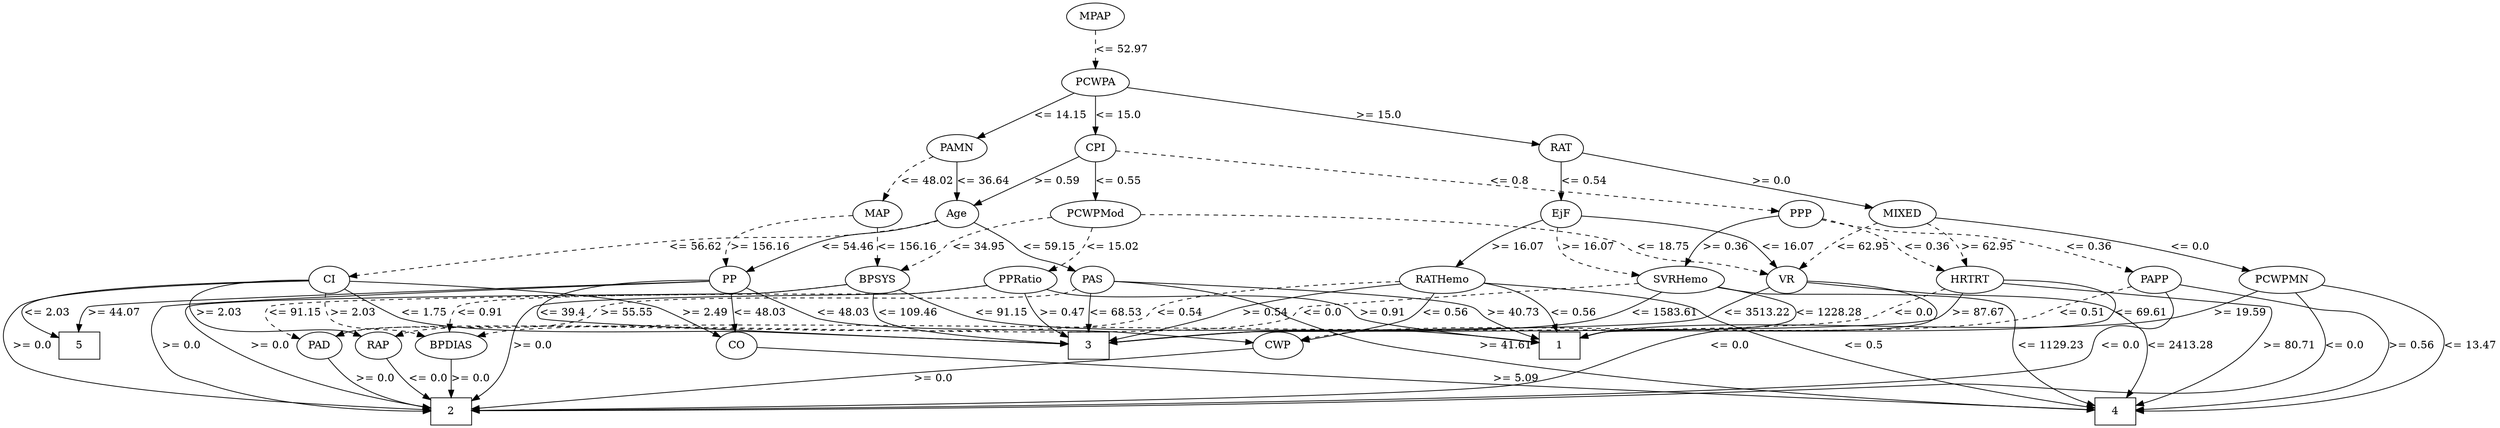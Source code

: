 strict digraph G {
	graph [bb="0,0,2689.6,558"];
	node [label="\N"];
	1	[height=0.5,
		pos="1685.6,105",
		shape=box,
		width=0.75];
	2	[height=0.5,
		pos="484.62,18",
		shape=box,
		width=0.75];
	3	[height=0.5,
		pos="1177.6,105",
		shape=box,
		width=0.75];
	4	[height=0.5,
		pos="2291.6,18",
		shape=box,
		width=0.75];
	5	[height=0.5,
		pos="86.619,105",
		shape=box,
		width=0.75];
	RAP	[height=0.5,
		pos="396.62,105",
		width=0.77778];
	RAP -> 2	[label="<= 0.0",
		lp="461.62,61.5",
		op="<=",
		param=0.0,
		pos="e,462.78,36.274 409.81,88.632 418.74,78.482 431,65.062 442.62,54 446.47,50.331 450.65,46.59 454.83,42.985",
		style=solid];
	PAS	[height=0.5,
		pos="1185.6,192",
		width=0.75];
	PAS -> 1	[label=">= 40.73",
		lp="1633.6,148.5",
		op=">=",
		param=40.73,
		pos="e,1658.6,116.56 1212.6,190.49 1291,188.72 1517.6,181.47 1586.6,156 1597.4,152.03 1597.7,146.71 1607.6,141 1620.8,133.45 1635.9,126.35 \
1649.2,120.54",
		style=solid];
	PAS -> 3	[label="<= 68.53",
		lp="1204.6,148.5",
		op="<=",
		param=68.53,
		pos="e,1177.2,123.17 1181.6,174 1180.4,168.31 1179.3,161.91 1178.6,156 1177.8,148.69 1177.4,140.75 1177.3,133.39",
		style=solid];
	PAS -> 4	[label=">= 41.61",
		lp="1623.6,105",
		op=">=",
		param=41.61,
		pos="e,2264.6,20.069 1212.4,188.37 1248.3,184.28 1313.7,174.81 1366.6,156 1379.9,151.27 1381.5,146.18 1394.6,141 1481.5,106.73 1505.7,\
103.61 1597.6,87 1846.1,42.082 2150.4,25.217 2254.6,20.511",
		style=solid];
	PAD	[height=0.5,
		pos="321.62,105",
		width=0.79437];
	PAS -> PAD	[label=">= 55.55",
		lp="683.62,148.5",
		op=">=",
		param=55.55,
		pos="e,342.85,117.09 1165.6,179.8 1160.5,177.46 1155,175.31 1149.6,174 1043.3,148.11 760.3,193.76 657.62,156 647.52,152.29 648.66,144.85 \
638.62,141 522.61,96.489 480.24,152.84 359.62,123 357.16,122.39 354.67,121.63 352.19,120.78",
		style=dashed];
	PAD -> 2	[label=">= 0.0",
		lp="404.62,61.5",
		op=">=",
		param=0.0,
		pos="e,457.57,25.989 336.92,89.72 349.29,78.768 367.57,63.897 385.62,54 405.22,43.253 428.76,34.771 447.96,28.85",
		style=solid];
	PAMN	[height=0.5,
		pos="1036.6,366",
		width=1.0139];
	MAP	[height=0.5,
		pos="953.62,279",
		width=0.84854];
	PAMN -> MAP	[label="<= 48.02",
		lp="1006.6,322.5",
		op="<=",
		param=48.02,
		pos="e,960.01,296.68 1011.2,352.81 1000.8,346.95 989.25,339.2 980.62,330 974.05,323 968.57,314.09 964.3,305.74",
		style=dashed];
	Age	[height=0.5,
		pos="1036.6,279",
		width=0.75];
	PAMN -> Age	[label="<= 36.64",
		lp="1062.6,322.5",
		op="<=",
		param=36.64,
		pos="e,1036.6,297.18 1036.6,347.8 1036.6,336.16 1036.6,320.55 1036.6,307.24",
		style=solid];
	BPSYS	[height=0.5,
		pos="953.62,192",
		width=1.0471];
	MAP -> BPSYS	[label="<= 156.16",
		lp="982.62,235.5",
		op="<=",
		param=156.16,
		pos="e,953.62,210.18 953.62,260.8 953.62,249.16 953.62,233.55 953.62,220.24",
		style=dashed];
	PP	[height=0.5,
		pos="797.62,192",
		width=0.75];
	MAP -> PP	[label=">= 156.16",
		lp="827.62,235.5",
		op=">=",
		param=156.16,
		pos="e,793.07,210.1 923.54,275.53 883.01,271.51 814.14,262.02 798.62,243 793.45,236.66 791.95,228.22 792.12,220.07",
		style=dashed];
	Age -> PAS	[label="<= 59.15",
		lp="1132.6,235.5",
		op="<=",
		param=59.15,
		pos="e,1164.4,203.23 1055.2,265.66 1065,259.08 1077.1,250.77 1087.6,243 1096.3,236.62 1097.3,233.46 1106.6,228 1124.5,217.48 1130.7,218.43 \
1149.6,210 1151.4,209.2 1153.3,208.37 1155.1,207.52",
		style=solid];
	CI	[height=0.5,
		pos="363.62,192",
		width=0.75];
	Age -> CI	[label="<= 56.62",
		lp="762.62,235.5",
		op="<=",
		param=56.62,
		pos="e,389.78,197.09 1015.2,268.02 1008.4,265.29 1000.8,262.63 993.62,261 881.96,235.65 850.53,254.61 736.62,243 612.6,230.36 466.26,\
208.79 399.75,198.62",
		style=dashed];
	Age -> PP	[label="<= 54.46",
		lp="923.62,235.5",
		op="<=",
		param=54.46,
		pos="e,816.84,204.64 1014.6,268.35 1007.9,265.7 1000.6,263 993.62,261 951.91,248.97 938.76,256.84 897.62,243 872.21,234.45 845.11,220.57 \
825.54,209.6",
		style=solid];
	CWP	[height=0.5,
		pos="1383.6,105",
		width=0.84854];
	CWP -> 2	[label=">= 0.0",
		lp="1031.6,61.5",
		op=">=",
		param=0.0,
		pos="e,511.77,21.467 1353.8,100.96 1319.9,97.513 1262.8,91.75 1213.6,87 948.53,61.382 629.04,32.148 521.77,22.377",
		style=solid];
	PCWPMod	[height=0.5,
		pos="1184.6,279",
		width=1.4444];
	PCWPMod -> BPSYS	[label="<= 34.95",
		lp="1057.6,235.5",
		op="<=",
		param=34.95,
		pos="e,977.32,206.1 1135.9,272.47 1104.9,267.62 1064.6,258.77 1031.6,243 1021.9,238.35 1021.5,234.09 1012.6,228 1004.2,222.24 994.89,\
216.44 986.15,211.25",
		style=dashed];
	VR	[height=0.5,
		pos="1948.6,192",
		width=0.75];
	PCWPMod -> VR	[label="<= 18.75",
		lp="1798.6,235.5",
		op="<=",
		param=18.75,
		pos="e,1922.8,197.92 1236.8,277.68 1357.2,276.46 1651.1,270.65 1745.6,243 1758.8,239.14 1759.7,232.73 1772.6,228 1779.2,225.59 1863.3,\
209.31 1912.8,199.83",
		style=dashed];
	PPRatio	[height=0.5,
		pos="1100.6,192",
		width=1.1013];
	PCWPMod -> PPRatio	[label="<= 15.02",
		lp="1197.6,235.5",
		op="<=",
		param=15.02,
		pos="e,1129.5,204.49 1180,260.7 1176.6,250.28 1171,237.28 1162.6,228 1155.9,220.59 1147.2,214.36 1138.5,209.32",
		style=dashed];
	BPSYS -> 1	[label="<= 91.15",
		lp="1086.6,148.5",
		op="<=",
		param=91.15,
		pos="e,1658.5,109.72 976.02,177.28 997.02,165.23 1029.7,148.48 1060.6,141 1163.5,116.1 1431.1,131.01 1536.6,123 1574.8,120.1 1618.3,114.92 \
1648.4,111.04",
		style=solid];
	BPSYS -> 2	[label=">= 0.0",
		lp="264.62,105",
		op=">=",
		param=0.0,
		pos="e,457.45,20.442 918.82,185.02 894.93,181.17 862.45,176.45 833.62,174 799.17,171.07 235.71,180.8 211.62,156 200.75,144.81 223.82,\
103.45 245.62,87 306.38,41.145 396.92,26.197 447.33,21.334",
		style=solid];
	BPSYS -> 3	[label="<= 109.46",
		lp="983.62,148.5",
		op="<=",
		param=109.46,
		pos="e,1150.4,106.1 948.87,173.73 947.05,163.05 946.97,149.77 954.62,141 978.33,113.83 1083.2,107.64 1140.3,106.3",
		style=solid];
	BPSYS -> PAD	[label="<= 91.15",
		lp="328.62,148.5",
		op="<=",
		param=91.15,
		pos="e,308.22,121.27 918.81,185.07 894.92,181.24 862.44,176.52 833.62,174 804.21,171.43 323.13,177.22 302.62,156 295.75,148.89 297.88,\
139.04 302.72,129.96",
		style=dashed];
	VR -> 2	[label="<= 0.0",
		lp="1875.6,105",
		op="<=",
		param=0.0,
		pos="e,511.92,18.796 1975.6,189.65 2022.8,186.36 2112.4,175.49 2080.6,141 2063.7,122.65 1881.1,127.83 1856.6,123 1757.7,103.5 1739.9,\
71.024 1640.6,54 1418.2,15.879 695.05,17.719 522.05,18.734",
		style=solid];
	VR -> 3	[label="<= 3513.22",
		lp="1893.1,148.5",
		op="<=",
		param=3513.22,
		pos="e,1204.9,109.34 1926.2,181.78 1892.5,167.95 1831.3,143.23 1820.6,141 1716.8,119.4 1449.4,130.41 1343.6,123 1299.4,119.91 1248.8,\
114.44 1215.2,110.54",
		style=solid];
	VR -> 4	[label="<= 2413.28",
		lp="2353.1,105",
		op="<=",
		param=2413.28,
		pos="e,2302.3,36.33 1974.9,187.29 2001.4,183.64 2043.3,178.04 2079.6,174 2166.1,164.4 2194,188.68 2274.6,156 2285.5,151.61 2310.6,133.55 \
2315.6,123 2327.5,98.105 2317.5,66.97 2307,45.285",
		style=solid];
	PPRatio -> 1	[label=">= 0.91",
		lp="1494.1,148.5",
		op=">=",
		param=0.91,
		pos="e,1658.4,108.74 1129.5,179.5 1136,177.32 1143,175.32 1149.6,174 1215.8,160.82 1389.6,180 1452.6,156 1462.7,152.17 1461.8,145.34 \
1471.6,141 1502.6,127.33 1595.8,115.58 1648.4,109.81",
		style=solid];
	PPRatio -> 2	[label=">= 0.0",
		lp="574.62,105",
		op=">=",
		param=0.0,
		pos="e,508.19,36.184 1065.1,183.86 1046.1,180.3 1022.2,176.29 1000.6,174 954.72,169.12 625.09,179.92 585.62,156 540.83,128.86 560.37,\
94.048 526.62,54 523.42,50.208 519.78,46.505 516.01,43.014",
		style=solid];
	PPRatio -> 3	[label=">= 0.47",
		lp="1150.1,148.5",
		op=">=",
		param=0.47,
		pos="e,1150.6,121.55 1107.4,174.02 1112.1,163.71 1119,150.72 1127.6,141 1131.9,136.17 1137,131.65 1142.3,127.58",
		style=solid];
	BPDIAS	[height=0.5,
		pos="484.62,105",
		width=1.1735];
	PPRatio -> BPDIAS	[label="<= 0.91",
		lp="523.12,148.5",
		op="<=",
		param=0.91,
		pos="e,485.29,123.23 1065.1,183.79 1046.1,180.22 1022.2,176.21 1000.6,174 972.97,171.16 522.77,172.79 500.62,156 493.41,150.54 489.39,\
141.8 487.16,133.15",
		style=dashed];
	PCWPA	[height=0.5,
		pos="1184.6,453",
		width=1.1555];
	PCWPA -> PAMN	[label="<= 14.15",
		lp="1144.6,409.5",
		op="<=",
		param=14.15,
		pos="e,1059.7,380.28 1160.5,438.15 1135.5,423.78 1096.2,401.23 1068.6,385.38",
		style=solid];
	CPI	[height=0.5,
		pos="1184.6,366",
		width=0.75];
	PCWPA -> CPI	[label="<= 15.0",
		lp="1207.1,409.5",
		op="<=",
		param=15.0,
		pos="e,1184.6,384.18 1184.6,434.8 1184.6,423.16 1184.6,407.55 1184.6,394.24",
		style=solid];
	RAT	[height=0.5,
		pos="1692.6,366",
		width=0.76389];
	PCWPA -> RAT	[label=">= 15.0",
		lp="1491.1,409.5",
		op=">=",
		param=15.0,
		pos="e,1666.2,371.42 1222.8,445.61 1317.7,429.74 1563.1,388.66 1656.2,373.1",
		style=solid];
	CPI -> Age	[label=">= 0.59",
		lp="1141.1,322.5",
		op=">=",
		param=0.59,
		pos="e,1056.7,291.55 1164.7,353.54 1139.2,338.9 1094.9,313.46 1065.7,296.67",
		style=solid];
	CPI -> PCWPMod	[label="<= 0.55",
		lp="1207.1,322.5",
		op="<=",
		param=0.55,
		pos="e,1184.6,297.18 1184.6,347.8 1184.6,336.16 1184.6,320.55 1184.6,307.24",
		style=solid];
	PPP	[height=0.5,
		pos="1906.6,279",
		width=0.75];
	CPI -> PPP	[label="<= 0.8",
		lp="1607.6,322.5",
		op="<=",
		param=0.8,
		pos="e,1880.2,283.11 1211.2,361.87 1321.4,348.9 1743.2,299.24 1870.2,284.29",
		style=dashed];
	MIXED	[height=0.5,
		pos="2056.6,279",
		width=1.125];
	RAT -> MIXED	[label=">= 0.0",
		lp="1914.6,322.5",
		op=">=",
		param=0.0,
		pos="e,2021.7,288.16 1718.2,359.02 1779.4,344.74 1934.7,308.47 2011.8,290.47",
		style=solid];
	EjF	[height=0.5,
		pos="1692.6,279",
		width=0.75];
	RAT -> EjF	[label="<= 0.54",
		lp="1715.1,322.5",
		op="<=",
		param=0.54,
		pos="e,1692.6,297.18 1692.6,347.8 1692.6,336.16 1692.6,320.55 1692.6,307.24",
		style=solid];
	PCWPMN	[height=0.5,
		pos="2477.6,192",
		width=1.3902];
	PCWPMN -> 1	[label=">= 19.59",
		lp="2419.6,148.5",
		op=">=",
		param=19.59,
		pos="e,1713,117.56 2448.5,177.25 2421.3,165.17 2379.2,148.4 2340.6,141 2075.1,90.005 1998.2,173.61 1732.6,123 1729.4,122.38 1726.1,121.57 \
1722.8,120.64",
		style=solid];
	PCWPMN -> 2	[label="<= 0.0",
		lp="2542.6,105",
		op="<=",
		param=0.0,
		pos="e,511.89,19.12 2492.6,174.49 2511.2,152.03 2537.7,111.82 2514.6,87 2443.7,10.886 2151.5,58.833 2047.6,54 1438.8,25.689 695.48,20.115 \
522.03,19.173",
		style=solid];
	PCWPMN -> 4	[label="<= 13.47",
		lp="2663.6,105",
		op="<=",
		param=13.47,
		pos="e,2318.7,19.532 2519.7,181.9 2575,167.77 2661.9,136.9 2632.6,87 2602,34.869 2410.7,22.687 2328.8,19.853",
		style=solid];
	CO	[height=0.5,
		pos="803.62,105",
		width=0.75];
	CO -> 4	[label=">= 5.09",
		lp="1643.1,61.5",
		op=">=",
		param=5.09,
		pos="e,2264.4,20.329 830.41,102.27 932.9,95.682 1309.9,71.611 1620.6,54 1862.2,40.309 2152.8,25.828 2254.4,20.824",
		style=solid];
	CI -> 2	[label=">= 0.0",
		lp="31.619,105",
		op=">=",
		param=0.0,
		pos="e,457.36,20.773 336.67,190.02 259.94,186.98 44.3,176.66 20.619,156 -2.6452,135.71 -6.4643,111.27 12.619,87 39.518,52.793 340.6,28.907 \
447.36,21.462",
		style=solid];
	CI -> 3	[label="<= 1.75",
		lp="463.12,148.5",
		op="<=",
		param=1.75,
		pos="e,1150.5,107.41 381.14,178.06 399.73,164.63 428.1,145.02 440.62,141 525.13,113.88 750.96,127.23 839.62,123 948.91,117.79 1078.1,\
111.16 1140.3,107.94",
		style=solid];
	CI -> 5	[label="<= 2.03",
		lp="51.119,148.5",
		op="<=",
		param=2.03,
		pos="e,59.395,116.43 336.51,190.21 260.42,187.71 49.119,178.75 28.619,156 17.025,143.13 32.255,130.41 50.009,121.02",
		style=solid];
	CI -> RAP	[label=">= 2.03",
		lp="244.12,148.5",
		op=">=",
		param=2.03,
		pos="e,375.52,117.02 336.39,190.31 286.45,188.12 188.25,179 221.62,141 242.02,117.76 329.9,131.55 359.62,123 361.77,122.38 363.96,121.65 \
366.14,120.86",
		style=solid];
	CI -> CO	[label=">= 2.49",
		lp="769.12,148.5",
		op=">=",
		param=2.49,
		pos="e,786,118.66 390.55,189.72 461.69,186.11 653.3,174.88 713.62,156 736.57,148.82 760.26,135.37 777.57,124.23",
		style=solid];
	CI -> BPDIAS	[label=">= 2.03",
		lp="387.12,148.5",
		op=">=",
		param=2.03,
		pos="e,452.89,116.94 359.18,173.98 357.48,163.41 357.41,150.14 364.62,141 384.25,116.12 403.24,132.02 433.62,123 436.75,122.07 439.98,\
121.08 443.22,120.06",
		style=dashed];
	BPDIAS -> 2	[label=">= 0.0",
		lp="503.62,61.5",
		op=">=",
		param=0.0,
		pos="e,484.62,36.175 484.62,86.799 484.62,75.163 484.62,59.548 484.62,46.237",
		style=solid];
	SVRHemo	[height=0.5,
		pos="1798.6,192",
		width=1.3902];
	SVRHemo -> 1	[label="<= 1228.28",
		lp="1968.1,148.5",
		op="<=",
		param=1228.28,
		pos="e,1713.1,117.28 1844.9,184.97 1879.2,179.45 1921.8,169.99 1932.6,156 1936.7,150.72 1937.1,145.92 1932.6,141 1902.5,108.06 1776.2,\
132.67 1732.6,123 1729.4,122.29 1726.1,121.41 1722.8,120.43",
		style=solid];
	SVRHemo -> 3	[label="<= 1583.61",
		lp="1784.1,148.5",
		op="<=",
		param=1583.61,
		pos="e,1204.9,109.25 1780.4,174.95 1765.9,163.19 1744.4,148.09 1722.6,141 1642.4,114.9 1427.7,129.3 1343.6,123 1299.4,119.69 1248.8,114.27 \
1215.2,110.44",
		style=solid];
	SVRHemo -> 4	[label="<= 1129.23",
		lp="2219.1,105",
		op="<=",
		param=1129.23,
		pos="e,2264.6,30.728 1842.9,183.61 1864,180.29 1889.5,176.56 1912.6,174 1939.9,170.98 2136.5,172.13 2158.6,156 2185.4,136.52 2165.5,112.51 \
2186.6,87 2205.1,64.591 2233,47.023 2255.4,35.361",
		style=solid];
	SVRHemo -> RAP	[label="<= 0.0",
		lp="1429.6,148.5",
		op="<=",
		param=0.0,
		pos="e,417.22,117.27 1751,186.33 1715.2,182.84 1664.8,178.01 1620.6,174 1574,169.77 1454.2,173.24 1410.6,156 1400.6,152.04 1401.7,144.62 \
1391.6,141 1291.4,105.14 537.4,146.73 433.62,123 431.29,122.47 428.94,121.78 426.6,120.99",
		style=dashed];
	MIXED -> VR	[label="<= 62.95",
		lp="2012.6,235.5",
		op="<=",
		param=62.95,
		pos="e,1958,208.95 2026.9,266.77 2013.7,260.91 1998.5,252.89 1986.6,243 1977.9,235.8 1970.1,226.25 1963.8,217.42",
		style=dashed];
	MIXED -> PCWPMN	[label="<= 0.0",
		lp="2388.6,235.5",
		op="<=",
		param=0.0,
		pos="e,2443.8,205.31 2096.2,274.75 2147.5,270.07 2239.5,260.05 2316.6,243 2357.2,234.04 2402.2,219.66 2434.3,208.62",
		style=solid];
	HRTRT	[height=0.5,
		pos="2128.6,192",
		width=1.1013];
	MIXED -> HRTRT	[label=">= 62.95",
		lp="2140.6,235.5",
		op=">=",
		param=62.95,
		pos="e,2123.7,210.02 2081.2,264.64 2090.1,258.89 2099.6,251.52 2106.6,243 2112.3,236.12 2116.7,227.57 2120.1,219.49",
		style=dashed];
	HRTRT -> 1	[label="<= 69.61",
		lp="2310.6,148.5",
		op="<=",
		param=69.61,
		pos="e,1713,117.55 2168.3,189.78 2223.3,186.79 2312,176.49 2277.6,141 2256.6,119.23 1762.4,128.72 1732.6,123 1729.4,122.38 1726.1,121.56 \
1722.8,120.63",
		style=solid];
	HRTRT -> 3	[label=">= 87.67",
		lp="2128.6,148.5",
		op=">=",
		param=87.67,
		pos="e,1204.9,109.45 2119.1,174.22 2111.4,162.57 2099.5,147.94 2084.6,141 2047.3,123.58 1384.7,125.6 1343.6,123 1299.4,120.2 1248.8,114.68 \
1215.2,110.69",
		style=solid];
	HRTRT -> 4	[label=">= 80.71",
		lp="2484.6,105",
		op=">=",
		param=80.71,
		pos="e,2318.8,28.352 2166.9,187 2251.7,178.09 2448.4,157.31 2449.6,156 2495.3,105.05 2388,54.851 2328.3,31.923",
		style=solid];
	HRTRT -> BPDIAS	[label="<= 0.0",
		lp="2057.6,148.5",
		op="<=",
		param=0.0,
		pos="e,515.95,117.21 2100,179.3 2064.1,164.68 2007.1,141.5 2004.6,141 1845.1,109.03 701.38,147.88 540.62,123 535.79,122.25 530.8,121.19 \
525.88,119.95",
		style=dashed];
	RATHemo	[height=0.5,
		pos="1561.6,192",
		width=1.375];
	RATHemo -> 1	[label="<= 0.56",
		lp="1696.1,148.5",
		op="<=",
		param=0.56,
		pos="e,1681.8,123.38 1606.2,184.04 1625.8,179.04 1647.8,170.51 1663.6,156 1670.3,149.82 1675.1,141.21 1678.5,132.88",
		style=solid];
	RATHemo -> 3	[label=">= 0.54",
		lp="1369.1,148.5",
		op=">=",
		param=0.54,
		pos="e,1205.1,113.76 1515.5,185.42 1471.7,179.66 1404.2,169.62 1346.6,156 1324.9,150.86 1320,147.44 1298.6,141 1270.6,132.57 1238.8,123.38 \
1214.8,116.54",
		style=solid];
	RATHemo -> 4	[label="<= 0.5",
		lp="2018.6,105",
		op="<=",
		param=0.5,
		pos="e,2264.4,24.256 1609,186.61 1672.5,180.38 1781.5,168.35 1819.6,156 1833,151.65 1834.5,146.24 1847.6,141 1993.3,82.806 2176.6,42.133 \
2254.2,26.322",
		style=solid];
	RATHemo -> PAD	[label="<= 0.54",
		lp="1272.1,148.5",
		op="<=",
		param=0.54,
		pos="e,342.81,117.26 1512.8,188.79 1437.3,184.83 1296.1,175.09 1249.6,156 1239.7,151.91 1240.7,144.63 1230.6,141 1139.5,108.31 454.07,\
144.19 359.62,123 357.15,122.45 354.65,121.73 352.16,120.9",
		style=dashed];
	RATHemo -> CWP	[label="<= 0.56",
		lp="1560.1,148.5",
		op="<=",
		param=0.56,
		pos="e,1411.8,112.2 1551.8,174.23 1544.6,163.2 1533.7,149.32 1520.6,141 1512.2,135.65 1459.4,123.02 1421.9,114.49",
		style=solid];
	PP -> 2	[label=">= 0.0",
		lp="195.62,105",
		op=">=",
		param=0.0,
		pos="e,457.52,18.37 770.64,189.98 652.58,185.46 186.98,166.96 176.62,156 155.55,133.71 162.61,114.28 176.62,87 188.11,64.616 199.23,63.276 \
222.62,54 298.45,23.929 395.29,18.743 447.4,18.383",
		style=solid];
	PP -> 3	[label="<= 39.4",
		lp="616.12,148.5",
		op="<=",
		param=39.4,
		pos="e,1150.5,107.38 770.7,190.5 720.57,188.94 615.97,182.51 593.62,156 589.32,150.9 589.05,145.85 593.62,141 598.33,136 1012.4,114.44 \
1140.4,107.89",
		style=solid];
	PP -> 5	[label=">= 44.07",
		lp="122.62,148.5",
		op=">=",
		param=44.07,
		pos="e,85.141,123.48 770.42,189.87 642.08,184.49 103.12,161.61 96.619,156 90.137,150.41 87.125,141.91 85.886,133.5",
		style=solid];
	PP -> CWP	[label="<= 48.03",
		lp="917.62,148.5",
		op="<=",
		param=48.03,
		pos="e,1353.9,109.37 817.19,179.29 840,165.89 876.49,145.23 891.62,141 960.64,121.72 1142.2,128.57 1213.6,123 1258.2,119.52 1309.3,114.24 \
1343.7,110.49",
		style=solid];
	PP -> CO	[label="<= 48.03",
		lp="826.62,148.5",
		op="<=",
		param=48.03,
		pos="e,802.41,123.18 798.83,173.8 799.65,162.16 800.76,146.55 801.7,133.24",
		style=solid];
	MPAP	[height=0.5,
		pos="1184.6,540",
		width=0.97491];
	MPAP -> PCWPA	[label="<= 52.97",
		lp="1210.6,496.5",
		op="<=",
		param=52.97,
		pos="e,1184.6,471.18 1184.6,521.8 1184.6,510.16 1184.6,494.55 1184.6,481.24",
		style=dashed];
	PPP -> SVRHemo	[label=">= 0.36",
		lp="1866.1,235.5",
		op=">=",
		param=0.36,
		pos="e,1811.2,209.6 1884.8,268.13 1872.1,261.86 1856.2,253.06 1843.6,243 1834.2,235.54 1825.2,226.02 1817.6,217.3",
		style=solid];
	PPP -> HRTRT	[label="<= 0.36",
		lp="2080.1,235.5",
		op="<=",
		param=0.36,
		pos="e,2100.9,205 1932.8,274.3 1960.3,269.69 2004.2,260.23 2038.6,243 2048.2,238.19 2048.5,233.74 2057.6,228 2068.3,221.24 2080.5,214.81 \
2091.8,209.34",
		style=dashed];
	PAPP	[height=0.5,
		pos="2331.6,192",
		width=0.88889];
	PPP -> PAPP	[label="<= 0.36",
		lp="2251.1,235.5",
		op="<=",
		param=0.36,
		pos="e,2305.8,202.7 1932.3,273.26 1952.7,269.61 1981.9,264.58 2007.6,261 2079.8,250.95 2099.3,257.88 2170.6,243 2214.8,233.8 2264.1,217.56 \
2296.4,206.09",
		style=dashed];
	PAPP -> 2	[label="<= 0.0",
		lp="2292.6,105",
		op="<=",
		param=0.0,
		pos="e,511.77,19.303 2340.5,174.62 2344.9,164.04 2347.9,150.52 2340.6,141 2321.9,116.53 2298.3,141.47 2273.6,123 2258.6,111.77 2267.7,\
96.644 2251.6,87 2174.8,40.959 770.69,22.362 522.08,19.424",
		style=solid];
	PAPP -> 4	[label=">= 0.56",
		lp="2606.1,105",
		op=">=",
		param=0.56,
		pos="e,2319,20.232 2361.5,185.06 2408.7,175.64 2495.9,158.12 2502.6,156 2537.7,144.91 2558.4,153.79 2578.6,123 2587.4,109.62 2584.1,102.02 \
2578.6,87 2572,68.943 2567.5,63.234 2550.6,54 2513.3,33.562 2391.5,24.281 2329.2,20.782",
		style=solid];
	PAPP -> CWP	[label="<= 0.51",
		lp="2251.1,148.5",
		op="<=",
		param=0.51,
		pos="e,1410.8,113.53 2304.9,181.94 2284.1,174.88 2254.5,164.82 2228.6,156 2209.1,149.34 2205,144.63 2184.6,141 2025.7,112.64 1618.8,142.94 \
1458.6,123 1446.1,121.44 1432.6,118.72 1420.5,115.9",
		style=dashed];
	EjF -> VR	[label="<= 16.07",
		lp="1937.6,235.5",
		op="<=",
		param=16.07,
		pos="e,1935.3,207.67 1719.6,277.51 1758.6,275.86 1832.4,269.19 1888.6,243 1903.3,236.18 1917.3,224.89 1928.1,214.76",
		style=solid];
	EjF -> SVRHemo	[label=">= 16.07",
		lp="1719.6,235.5",
		op=">=",
		param=16.07,
		pos="e,1750.3,196.9 1688.4,261.14 1686.8,250.63 1686.7,237.37 1693.6,228 1704.7,212.92 1722.6,204.25 1740.5,199.29",
		style=dashed];
	EjF -> RATHemo	[label=">= 16.07",
		lp="1657.6,235.5",
		op=">=",
		param=16.07,
		pos="e,1582.1,208.43 1672.3,266.99 1660.3,260.33 1644.9,251.51 1631.6,243 1617.7,234.09 1602.8,223.55 1590.3,214.46",
		style=solid];
}
